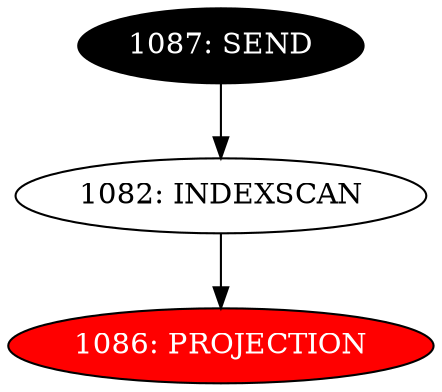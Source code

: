 digraph name {
1082 [label="1082: INDEXSCAN" ];
1082 -> 1086;
1086 [label="1086: PROJECTION" fontcolor="white" style="filled" fillcolor="red"];
1087 [label="1087: SEND" fontcolor="white" style="filled" fillcolor="black"];
1087 -> 1082;

}

